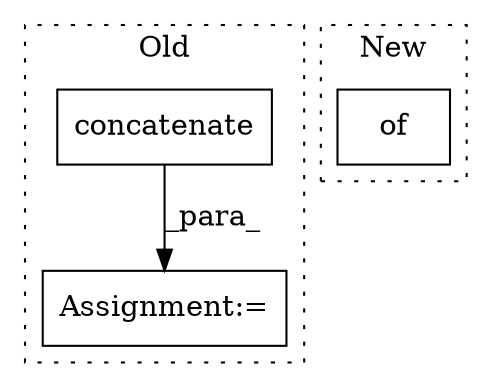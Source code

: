 digraph G {
subgraph cluster0 {
1 [label="concatenate" a="32" s="2371,2388" l="12,1" shape="box"];
3 [label="Assignment:=" a="7" s="2370" l="1" shape="box"];
label = "Old";
style="dotted";
}
subgraph cluster1 {
2 [label="of" a="32" s="678" l="4" shape="box"];
label = "New";
style="dotted";
}
1 -> 3 [label="_para_"];
}